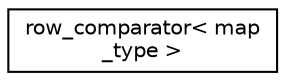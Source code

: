 digraph "Graphical Class Hierarchy"
{
  edge [fontname="Helvetica",fontsize="10",labelfontname="Helvetica",labelfontsize="10"];
  node [fontname="Helvetica",fontsize="10",shape=record];
  rankdir="LR";
  Node0 [label="row_comparator\< map\l_type \>",height=0.2,width=0.4,color="black", fillcolor="white", style="filled",URL="$structrow__comparator.html",tooltip="This functor is used inside the hash table&#39;s insert function to compare equality between two keys in ..."];
}
